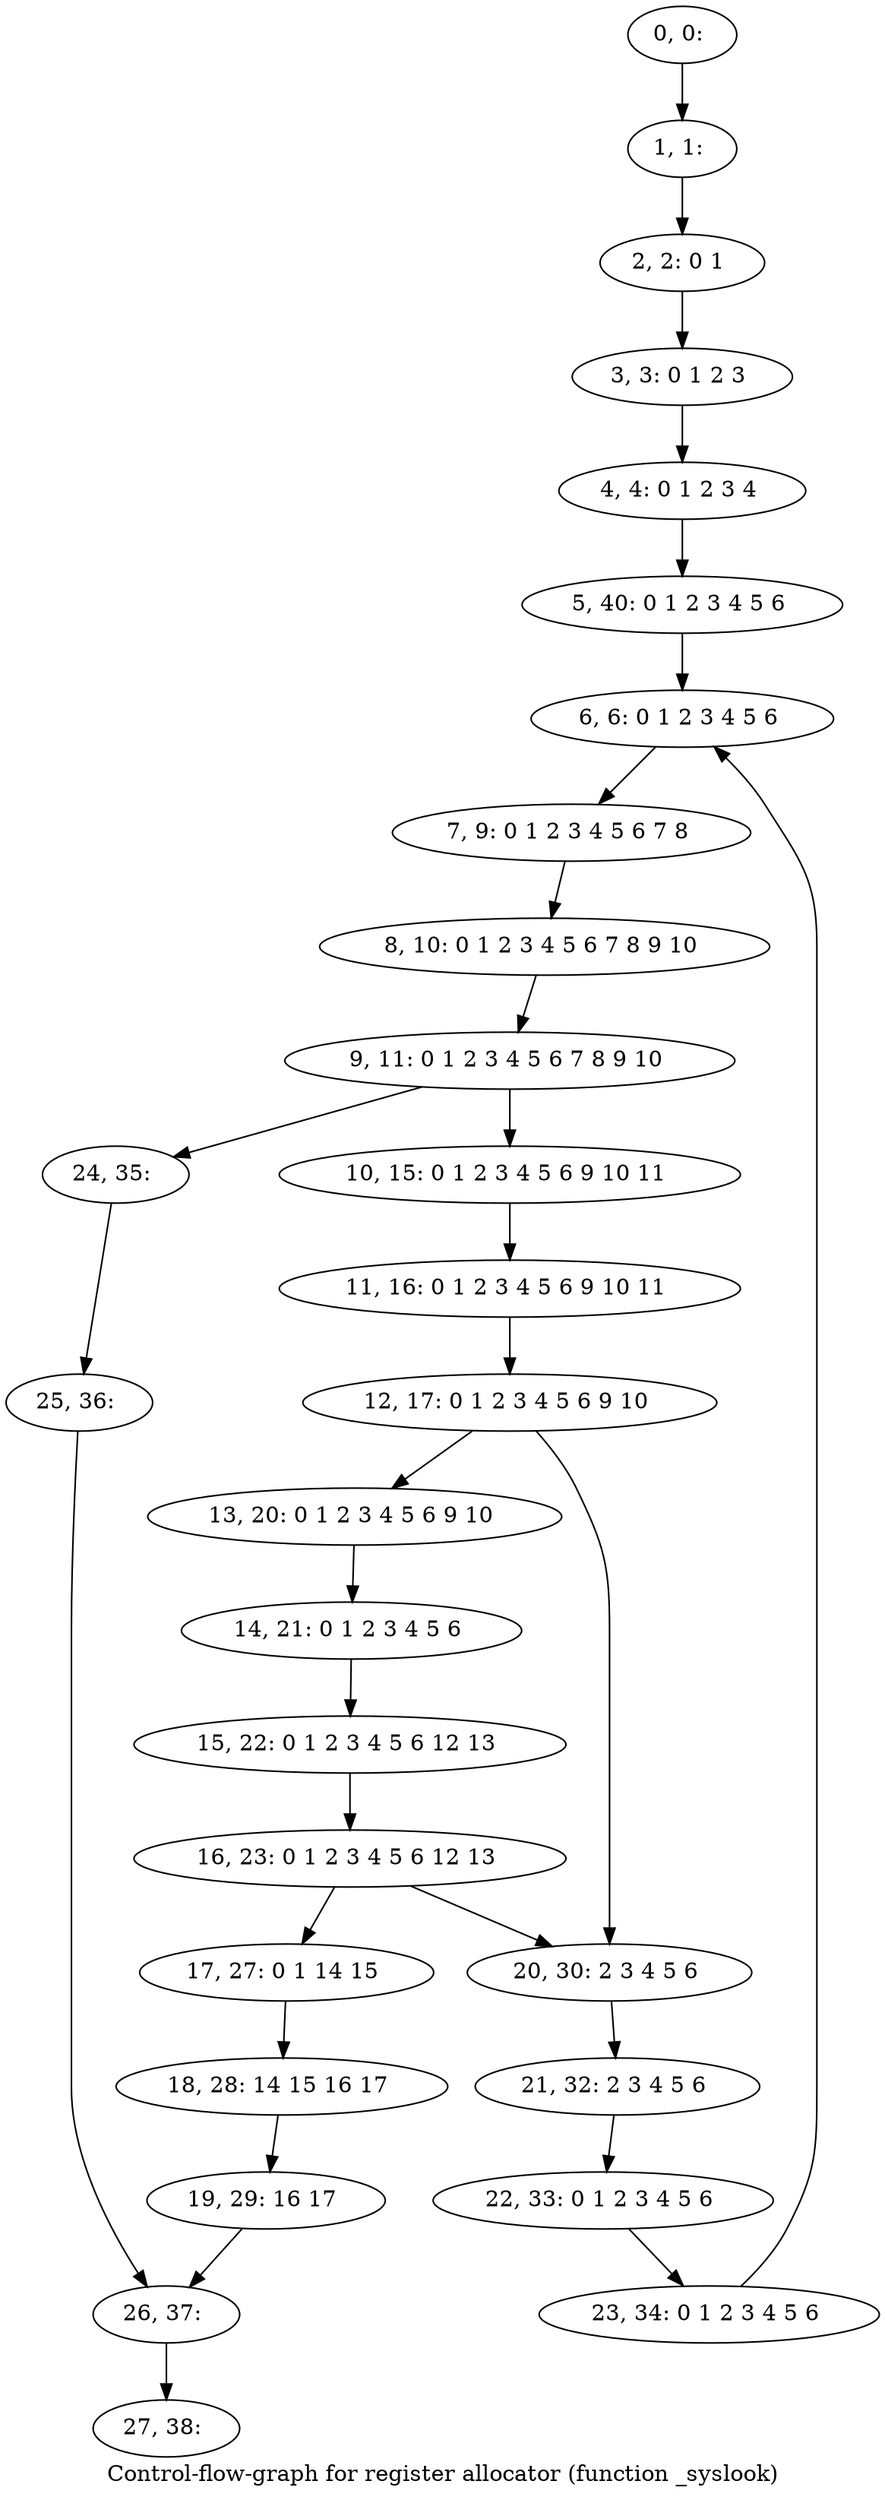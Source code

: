 digraph G {
graph [label="Control-flow-graph for register allocator (function _syslook)"]
0[label="0, 0: "];
1[label="1, 1: "];
2[label="2, 2: 0 1 "];
3[label="3, 3: 0 1 2 3 "];
4[label="4, 4: 0 1 2 3 4 "];
5[label="5, 40: 0 1 2 3 4 5 6 "];
6[label="6, 6: 0 1 2 3 4 5 6 "];
7[label="7, 9: 0 1 2 3 4 5 6 7 8 "];
8[label="8, 10: 0 1 2 3 4 5 6 7 8 9 10 "];
9[label="9, 11: 0 1 2 3 4 5 6 7 8 9 10 "];
10[label="10, 15: 0 1 2 3 4 5 6 9 10 11 "];
11[label="11, 16: 0 1 2 3 4 5 6 9 10 11 "];
12[label="12, 17: 0 1 2 3 4 5 6 9 10 "];
13[label="13, 20: 0 1 2 3 4 5 6 9 10 "];
14[label="14, 21: 0 1 2 3 4 5 6 "];
15[label="15, 22: 0 1 2 3 4 5 6 12 13 "];
16[label="16, 23: 0 1 2 3 4 5 6 12 13 "];
17[label="17, 27: 0 1 14 15 "];
18[label="18, 28: 14 15 16 17 "];
19[label="19, 29: 16 17 "];
20[label="20, 30: 2 3 4 5 6 "];
21[label="21, 32: 2 3 4 5 6 "];
22[label="22, 33: 0 1 2 3 4 5 6 "];
23[label="23, 34: 0 1 2 3 4 5 6 "];
24[label="24, 35: "];
25[label="25, 36: "];
26[label="26, 37: "];
27[label="27, 38: "];
0->1 ;
1->2 ;
2->3 ;
3->4 ;
4->5 ;
5->6 ;
6->7 ;
7->8 ;
8->9 ;
9->10 ;
9->24 ;
10->11 ;
11->12 ;
12->13 ;
12->20 ;
13->14 ;
14->15 ;
15->16 ;
16->17 ;
16->20 ;
17->18 ;
18->19 ;
19->26 ;
20->21 ;
21->22 ;
22->23 ;
23->6 ;
24->25 ;
25->26 ;
26->27 ;
}
